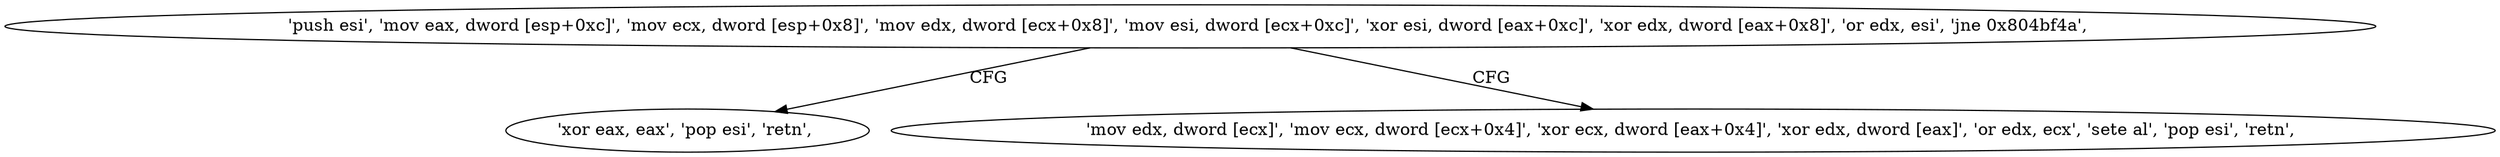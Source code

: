 digraph "func" {
"134528800" [label = "'push esi', 'mov eax, dword [esp+0xc]', 'mov ecx, dword [esp+0x8]', 'mov edx, dword [ecx+0x8]', 'mov esi, dword [ecx+0xc]', 'xor esi, dword [eax+0xc]', 'xor edx, dword [eax+0x8]', 'or edx, esi', 'jne 0x804bf4a', " ]
"134528842" [label = "'xor eax, eax', 'pop esi', 'retn', " ]
"134528825" [label = "'mov edx, dword [ecx]', 'mov ecx, dword [ecx+0x4]', 'xor ecx, dword [eax+0x4]', 'xor edx, dword [eax]', 'or edx, ecx', 'sete al', 'pop esi', 'retn', " ]
"134528800" -> "134528842" [ label = "CFG" ]
"134528800" -> "134528825" [ label = "CFG" ]
}
